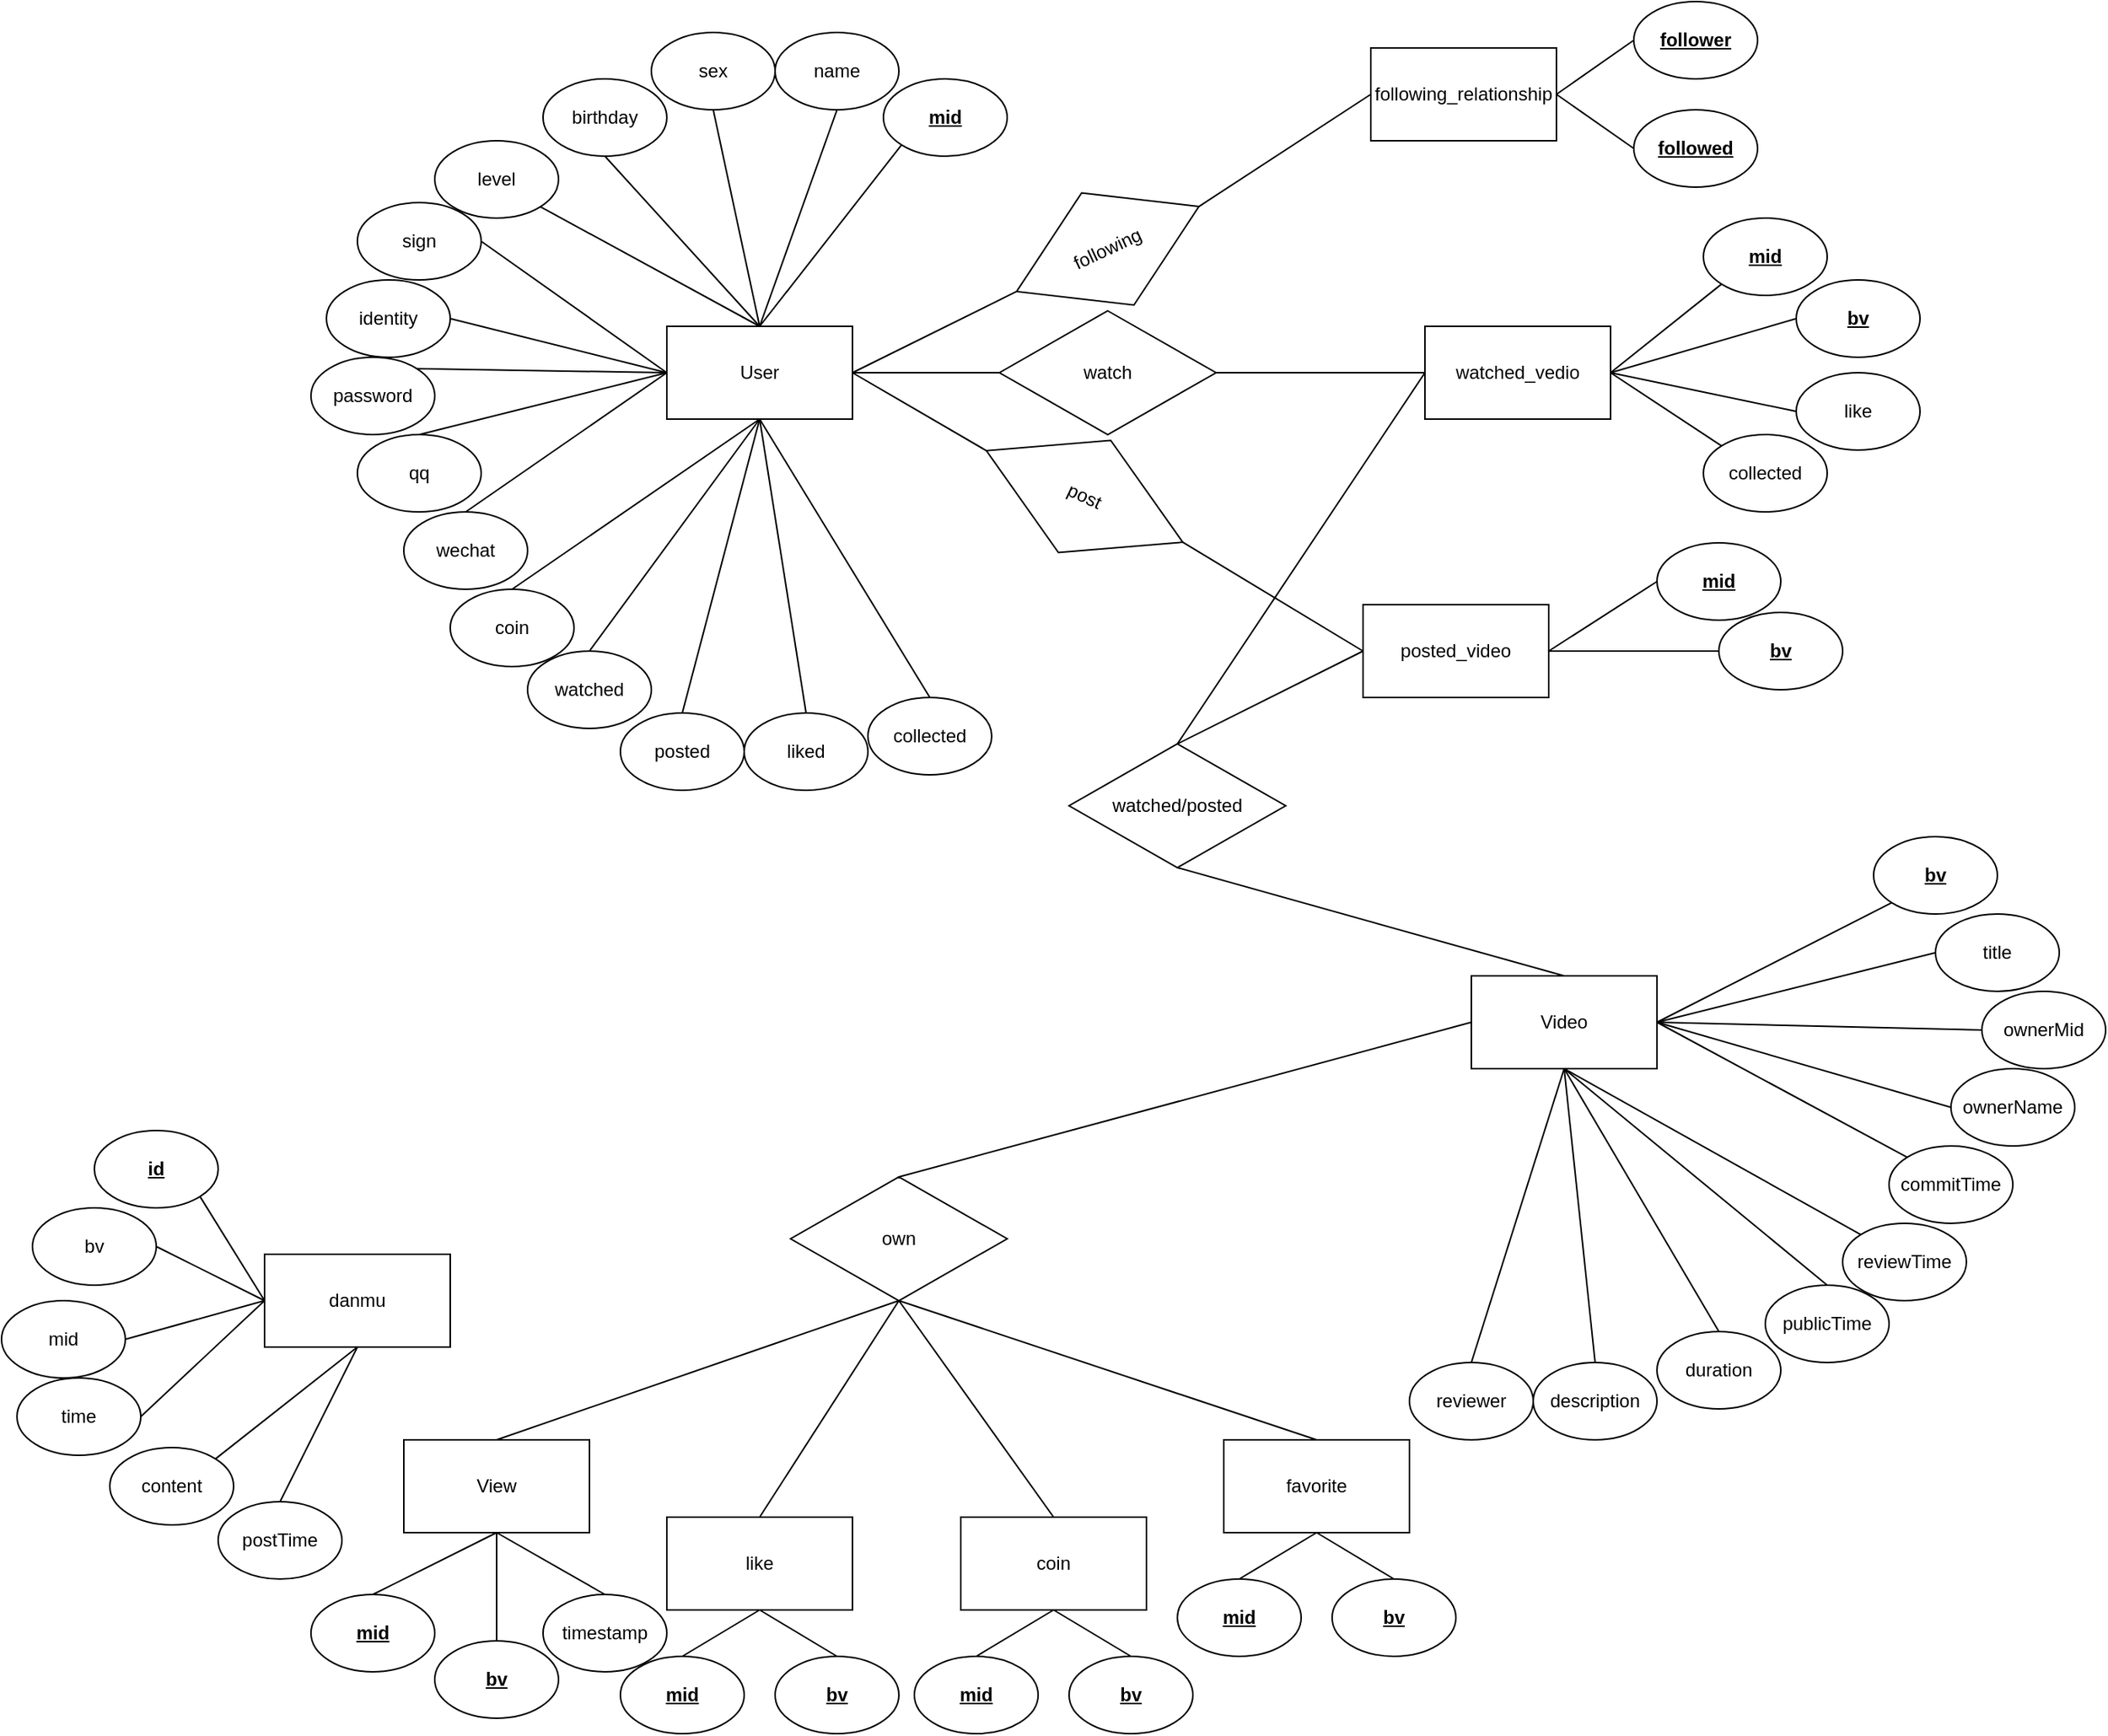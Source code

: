 <mxfile version="22.1.7" type="github">
  <diagram id="R2lEEEUBdFMjLlhIrx00" name="Page-1">
    <mxGraphModel dx="1781" dy="2054" grid="1" gridSize="10" guides="1" tooltips="1" connect="1" arrows="1" fold="1" page="1" pageScale="1" pageWidth="850" pageHeight="1100" math="0" shadow="0" extFonts="Permanent Marker^https://fonts.googleapis.com/css?family=Permanent+Marker">
      <root>
        <mxCell id="0" />
        <mxCell id="1" parent="0" />
        <mxCell id="bVzP4BpmjJLJU32e2Kec-34" value="User" style="rounded=0;whiteSpace=wrap;html=1;" vertex="1" parent="1">
          <mxGeometry x="130" y="160" width="120" height="60" as="geometry" />
        </mxCell>
        <mxCell id="bVzP4BpmjJLJU32e2Kec-35" value="&lt;b&gt;&lt;u&gt;mid&lt;/u&gt;&lt;/b&gt;" style="ellipse;whiteSpace=wrap;html=1;" vertex="1" parent="1">
          <mxGeometry x="270" width="80" height="50" as="geometry" />
        </mxCell>
        <mxCell id="bVzP4BpmjJLJU32e2Kec-36" value="sex" style="ellipse;whiteSpace=wrap;html=1;" vertex="1" parent="1">
          <mxGeometry x="120" y="-30" width="80" height="50" as="geometry" />
        </mxCell>
        <mxCell id="bVzP4BpmjJLJU32e2Kec-37" value="birthday" style="ellipse;whiteSpace=wrap;html=1;" vertex="1" parent="1">
          <mxGeometry x="50" width="80" height="50" as="geometry" />
        </mxCell>
        <mxCell id="bVzP4BpmjJLJU32e2Kec-39" value="level" style="ellipse;whiteSpace=wrap;html=1;" vertex="1" parent="1">
          <mxGeometry x="-20" y="40" width="80" height="50" as="geometry" />
        </mxCell>
        <mxCell id="bVzP4BpmjJLJU32e2Kec-40" value="sign" style="ellipse;whiteSpace=wrap;html=1;" vertex="1" parent="1">
          <mxGeometry x="-70" y="80" width="80" height="50" as="geometry" />
        </mxCell>
        <mxCell id="bVzP4BpmjJLJU32e2Kec-42" value="identity" style="ellipse;whiteSpace=wrap;html=1;" vertex="1" parent="1">
          <mxGeometry x="-90" y="130" width="80" height="50" as="geometry" />
        </mxCell>
        <mxCell id="bVzP4BpmjJLJU32e2Kec-43" value="password" style="ellipse;whiteSpace=wrap;html=1;" vertex="1" parent="1">
          <mxGeometry x="-100" y="180" width="80" height="50" as="geometry" />
        </mxCell>
        <mxCell id="bVzP4BpmjJLJU32e2Kec-44" value="name" style="ellipse;whiteSpace=wrap;html=1;" vertex="1" parent="1">
          <mxGeometry x="200" y="-30" width="80" height="50" as="geometry" />
        </mxCell>
        <mxCell id="bVzP4BpmjJLJU32e2Kec-45" value="qq" style="ellipse;whiteSpace=wrap;html=1;" vertex="1" parent="1">
          <mxGeometry x="-70" y="230" width="80" height="50" as="geometry" />
        </mxCell>
        <mxCell id="bVzP4BpmjJLJU32e2Kec-46" value="" style="endArrow=none;html=1;rounded=0;exitX=0.5;exitY=0;exitDx=0;exitDy=0;entryX=0;entryY=1;entryDx=0;entryDy=0;" edge="1" parent="1" source="bVzP4BpmjJLJU32e2Kec-34" target="bVzP4BpmjJLJU32e2Kec-35">
          <mxGeometry width="50" height="50" relative="1" as="geometry">
            <mxPoint x="210" y="120" as="sourcePoint" />
            <mxPoint x="260" y="70" as="targetPoint" />
          </mxGeometry>
        </mxCell>
        <mxCell id="bVzP4BpmjJLJU32e2Kec-47" value="" style="endArrow=none;html=1;rounded=0;entryX=0.5;entryY=1;entryDx=0;entryDy=0;exitX=0.5;exitY=0;exitDx=0;exitDy=0;" edge="1" parent="1" source="bVzP4BpmjJLJU32e2Kec-34" target="bVzP4BpmjJLJU32e2Kec-36">
          <mxGeometry width="50" height="50" relative="1" as="geometry">
            <mxPoint x="180" y="150" as="sourcePoint" />
            <mxPoint x="270" y="80" as="targetPoint" />
          </mxGeometry>
        </mxCell>
        <mxCell id="bVzP4BpmjJLJU32e2Kec-48" value="" style="endArrow=none;html=1;rounded=0;exitX=0.5;exitY=0;exitDx=0;exitDy=0;entryX=0.5;entryY=1;entryDx=0;entryDy=0;" edge="1" parent="1" source="bVzP4BpmjJLJU32e2Kec-34" target="bVzP4BpmjJLJU32e2Kec-37">
          <mxGeometry width="50" height="50" relative="1" as="geometry">
            <mxPoint x="200" y="170" as="sourcePoint" />
            <mxPoint x="280" y="90" as="targetPoint" />
          </mxGeometry>
        </mxCell>
        <mxCell id="bVzP4BpmjJLJU32e2Kec-49" value="" style="endArrow=none;html=1;rounded=0;entryX=1;entryY=1;entryDx=0;entryDy=0;exitX=0.5;exitY=0;exitDx=0;exitDy=0;" edge="1" parent="1" source="bVzP4BpmjJLJU32e2Kec-34" target="bVzP4BpmjJLJU32e2Kec-39">
          <mxGeometry width="50" height="50" relative="1" as="geometry">
            <mxPoint x="180" y="150" as="sourcePoint" />
            <mxPoint x="290" y="100" as="targetPoint" />
          </mxGeometry>
        </mxCell>
        <mxCell id="bVzP4BpmjJLJU32e2Kec-50" value="" style="endArrow=none;html=1;rounded=0;exitX=0;exitY=0.5;exitDx=0;exitDy=0;entryX=1;entryY=0.5;entryDx=0;entryDy=0;" edge="1" parent="1" source="bVzP4BpmjJLJU32e2Kec-34" target="bVzP4BpmjJLJU32e2Kec-40">
          <mxGeometry width="50" height="50" relative="1" as="geometry">
            <mxPoint x="220" y="190" as="sourcePoint" />
            <mxPoint x="300" y="110" as="targetPoint" />
          </mxGeometry>
        </mxCell>
        <mxCell id="bVzP4BpmjJLJU32e2Kec-52" value="" style="endArrow=none;html=1;rounded=0;exitX=1;exitY=0.5;exitDx=0;exitDy=0;entryX=0;entryY=0.5;entryDx=0;entryDy=0;" edge="1" parent="1" source="bVzP4BpmjJLJU32e2Kec-42" target="bVzP4BpmjJLJU32e2Kec-34">
          <mxGeometry width="50" height="50" relative="1" as="geometry">
            <mxPoint x="240" y="210" as="sourcePoint" />
            <mxPoint x="320" y="130" as="targetPoint" />
          </mxGeometry>
        </mxCell>
        <mxCell id="bVzP4BpmjJLJU32e2Kec-53" value="" style="endArrow=none;html=1;rounded=0;exitX=1;exitY=0;exitDx=0;exitDy=0;entryX=0;entryY=0.5;entryDx=0;entryDy=0;" edge="1" parent="1" source="bVzP4BpmjJLJU32e2Kec-43" target="bVzP4BpmjJLJU32e2Kec-34">
          <mxGeometry width="50" height="50" relative="1" as="geometry">
            <mxPoint x="250" y="220" as="sourcePoint" />
            <mxPoint x="330" y="140" as="targetPoint" />
          </mxGeometry>
        </mxCell>
        <mxCell id="bVzP4BpmjJLJU32e2Kec-54" value="" style="endArrow=none;html=1;rounded=0;exitX=0.5;exitY=1;exitDx=0;exitDy=0;entryX=0.5;entryY=0;entryDx=0;entryDy=0;" edge="1" parent="1" source="bVzP4BpmjJLJU32e2Kec-44" target="bVzP4BpmjJLJU32e2Kec-34">
          <mxGeometry width="50" height="50" relative="1" as="geometry">
            <mxPoint x="260" y="230" as="sourcePoint" />
            <mxPoint x="180" y="150" as="targetPoint" />
          </mxGeometry>
        </mxCell>
        <mxCell id="bVzP4BpmjJLJU32e2Kec-55" value="" style="endArrow=none;html=1;rounded=0;exitX=0.5;exitY=0;exitDx=0;exitDy=0;entryX=0;entryY=0.5;entryDx=0;entryDy=0;" edge="1" parent="1" source="bVzP4BpmjJLJU32e2Kec-45" target="bVzP4BpmjJLJU32e2Kec-34">
          <mxGeometry width="50" height="50" relative="1" as="geometry">
            <mxPoint x="270" y="240" as="sourcePoint" />
            <mxPoint x="350" y="160" as="targetPoint" />
          </mxGeometry>
        </mxCell>
        <mxCell id="bVzP4BpmjJLJU32e2Kec-56" value="wechat" style="ellipse;whiteSpace=wrap;html=1;" vertex="1" parent="1">
          <mxGeometry x="-40" y="280" width="80" height="50" as="geometry" />
        </mxCell>
        <mxCell id="bVzP4BpmjJLJU32e2Kec-58" value="" style="endArrow=none;html=1;rounded=0;exitX=0.5;exitY=0;exitDx=0;exitDy=0;entryX=0;entryY=0.5;entryDx=0;entryDy=0;" edge="1" parent="1" source="bVzP4BpmjJLJU32e2Kec-56" target="bVzP4BpmjJLJU32e2Kec-34">
          <mxGeometry width="50" height="50" relative="1" as="geometry">
            <mxPoint y="290" as="sourcePoint" />
            <mxPoint x="130" y="190" as="targetPoint" />
          </mxGeometry>
        </mxCell>
        <mxCell id="bVzP4BpmjJLJU32e2Kec-73" value="coin" style="ellipse;whiteSpace=wrap;html=1;" vertex="1" parent="1">
          <mxGeometry x="-10" y="330" width="80" height="50" as="geometry" />
        </mxCell>
        <mxCell id="bVzP4BpmjJLJU32e2Kec-75" value="collected" style="ellipse;whiteSpace=wrap;html=1;" vertex="1" parent="1">
          <mxGeometry x="260" y="400" width="80" height="50" as="geometry" />
        </mxCell>
        <mxCell id="bVzP4BpmjJLJU32e2Kec-76" value="liked" style="ellipse;whiteSpace=wrap;html=1;" vertex="1" parent="1">
          <mxGeometry x="180" y="410" width="80" height="50" as="geometry" />
        </mxCell>
        <mxCell id="bVzP4BpmjJLJU32e2Kec-78" value="watched" style="ellipse;whiteSpace=wrap;html=1;" vertex="1" parent="1">
          <mxGeometry x="40" y="370" width="80" height="50" as="geometry" />
        </mxCell>
        <mxCell id="bVzP4BpmjJLJU32e2Kec-80" value="posted" style="ellipse;whiteSpace=wrap;html=1;" vertex="1" parent="1">
          <mxGeometry x="100" y="410" width="80" height="50" as="geometry" />
        </mxCell>
        <mxCell id="bVzP4BpmjJLJU32e2Kec-85" value="" style="endArrow=none;html=1;rounded=0;entryX=0.5;entryY=0;entryDx=0;entryDy=0;exitX=0.5;exitY=1;exitDx=0;exitDy=0;" edge="1" parent="1" source="bVzP4BpmjJLJU32e2Kec-34" target="bVzP4BpmjJLJU32e2Kec-78">
          <mxGeometry width="50" height="50" relative="1" as="geometry">
            <mxPoint x="630" y="450" as="sourcePoint" />
            <mxPoint x="560" y="380" as="targetPoint" />
          </mxGeometry>
        </mxCell>
        <mxCell id="bVzP4BpmjJLJU32e2Kec-86" value="" style="endArrow=none;html=1;rounded=0;entryX=0.5;entryY=0;entryDx=0;entryDy=0;exitX=0.5;exitY=1;exitDx=0;exitDy=0;" edge="1" parent="1" source="bVzP4BpmjJLJU32e2Kec-34" target="bVzP4BpmjJLJU32e2Kec-76">
          <mxGeometry width="50" height="50" relative="1" as="geometry">
            <mxPoint x="630" y="450" as="sourcePoint" />
            <mxPoint x="570" y="390" as="targetPoint" />
          </mxGeometry>
        </mxCell>
        <mxCell id="bVzP4BpmjJLJU32e2Kec-87" value="" style="endArrow=none;html=1;rounded=0;entryX=0.5;entryY=0;entryDx=0;entryDy=0;exitX=0.5;exitY=1;exitDx=0;exitDy=0;" edge="1" parent="1" source="bVzP4BpmjJLJU32e2Kec-34" target="bVzP4BpmjJLJU32e2Kec-75">
          <mxGeometry width="50" height="50" relative="1" as="geometry">
            <mxPoint x="350" y="240" as="sourcePoint" />
            <mxPoint x="580" y="400" as="targetPoint" />
          </mxGeometry>
        </mxCell>
        <mxCell id="bVzP4BpmjJLJU32e2Kec-92" value="" style="endArrow=none;html=1;rounded=0;entryX=0.5;entryY=0;entryDx=0;entryDy=0;exitX=0.5;exitY=1;exitDx=0;exitDy=0;" edge="1" parent="1" source="bVzP4BpmjJLJU32e2Kec-34" target="bVzP4BpmjJLJU32e2Kec-73">
          <mxGeometry width="50" height="50" relative="1" as="geometry">
            <mxPoint x="150" y="240" as="sourcePoint" />
            <mxPoint x="300" y="360" as="targetPoint" />
          </mxGeometry>
        </mxCell>
        <mxCell id="bVzP4BpmjJLJU32e2Kec-99" value="" style="endArrow=none;html=1;rounded=0;entryX=0.5;entryY=0;entryDx=0;entryDy=0;exitX=0.5;exitY=1;exitDx=0;exitDy=0;" edge="1" parent="1" source="bVzP4BpmjJLJU32e2Kec-34" target="bVzP4BpmjJLJU32e2Kec-80">
          <mxGeometry width="50" height="50" relative="1" as="geometry">
            <mxPoint x="240" y="195" as="sourcePoint" />
            <mxPoint x="380" y="350" as="targetPoint" />
          </mxGeometry>
        </mxCell>
        <mxCell id="bVzP4BpmjJLJU32e2Kec-101" value="following" style="rhombus;whiteSpace=wrap;html=1;rotation=-25;" vertex="1" parent="1">
          <mxGeometry x="350" y="70" width="130" height="80" as="geometry" />
        </mxCell>
        <mxCell id="bVzP4BpmjJLJU32e2Kec-102" value="" style="endArrow=none;html=1;rounded=0;entryX=0;entryY=0.5;entryDx=0;entryDy=0;exitX=1;exitY=0.5;exitDx=0;exitDy=0;" edge="1" parent="1" source="bVzP4BpmjJLJU32e2Kec-34" target="bVzP4BpmjJLJU32e2Kec-101">
          <mxGeometry width="50" height="50" relative="1" as="geometry">
            <mxPoint x="340" y="340" as="sourcePoint" />
            <mxPoint x="390" y="290" as="targetPoint" />
          </mxGeometry>
        </mxCell>
        <mxCell id="bVzP4BpmjJLJU32e2Kec-120" value="Video" style="rounded=0;whiteSpace=wrap;html=1;" vertex="1" parent="1">
          <mxGeometry x="650" y="580" width="120" height="60" as="geometry" />
        </mxCell>
        <mxCell id="bVzP4BpmjJLJU32e2Kec-121" value="&lt;b&gt;&lt;u&gt;bv&lt;/u&gt;&lt;/b&gt;" style="ellipse;whiteSpace=wrap;html=1;" vertex="1" parent="1">
          <mxGeometry x="910" y="490" width="80" height="50" as="geometry" />
        </mxCell>
        <mxCell id="bVzP4BpmjJLJU32e2Kec-122" value="ownerMid" style="ellipse;whiteSpace=wrap;html=1;" vertex="1" parent="1">
          <mxGeometry x="980" y="590" width="80" height="50" as="geometry" />
        </mxCell>
        <mxCell id="bVzP4BpmjJLJU32e2Kec-123" value="ownerName" style="ellipse;whiteSpace=wrap;html=1;" vertex="1" parent="1">
          <mxGeometry x="960" y="640" width="80" height="50" as="geometry" />
        </mxCell>
        <mxCell id="bVzP4BpmjJLJU32e2Kec-124" value="commitTime" style="ellipse;whiteSpace=wrap;html=1;" vertex="1" parent="1">
          <mxGeometry x="920" y="690" width="80" height="50" as="geometry" />
        </mxCell>
        <mxCell id="bVzP4BpmjJLJU32e2Kec-125" value="reviewTime" style="ellipse;whiteSpace=wrap;html=1;" vertex="1" parent="1">
          <mxGeometry x="890" y="740" width="80" height="50" as="geometry" />
        </mxCell>
        <mxCell id="bVzP4BpmjJLJU32e2Kec-126" value="publicTime" style="ellipse;whiteSpace=wrap;html=1;" vertex="1" parent="1">
          <mxGeometry x="840" y="780" width="80" height="50" as="geometry" />
        </mxCell>
        <mxCell id="bVzP4BpmjJLJU32e2Kec-128" value="title" style="ellipse;whiteSpace=wrap;html=1;" vertex="1" parent="1">
          <mxGeometry x="950" y="540" width="80" height="50" as="geometry" />
        </mxCell>
        <mxCell id="bVzP4BpmjJLJU32e2Kec-130" value="" style="endArrow=none;html=1;rounded=0;exitX=1;exitY=0.5;exitDx=0;exitDy=0;entryX=0;entryY=1;entryDx=0;entryDy=0;" edge="1" parent="1" source="bVzP4BpmjJLJU32e2Kec-120" target="bVzP4BpmjJLJU32e2Kec-121">
          <mxGeometry width="50" height="50" relative="1" as="geometry">
            <mxPoint x="730" y="540" as="sourcePoint" />
            <mxPoint x="780" y="490" as="targetPoint" />
          </mxGeometry>
        </mxCell>
        <mxCell id="bVzP4BpmjJLJU32e2Kec-131" value="" style="endArrow=none;html=1;rounded=0;entryX=0;entryY=0.5;entryDx=0;entryDy=0;exitX=1;exitY=0.5;exitDx=0;exitDy=0;" edge="1" parent="1" source="bVzP4BpmjJLJU32e2Kec-120" target="bVzP4BpmjJLJU32e2Kec-122">
          <mxGeometry width="50" height="50" relative="1" as="geometry">
            <mxPoint x="700" y="570" as="sourcePoint" />
            <mxPoint x="790" y="500" as="targetPoint" />
          </mxGeometry>
        </mxCell>
        <mxCell id="bVzP4BpmjJLJU32e2Kec-132" value="" style="endArrow=none;html=1;rounded=0;exitX=1;exitY=0.5;exitDx=0;exitDy=0;entryX=0;entryY=0.5;entryDx=0;entryDy=0;" edge="1" parent="1" source="bVzP4BpmjJLJU32e2Kec-120" target="bVzP4BpmjJLJU32e2Kec-123">
          <mxGeometry width="50" height="50" relative="1" as="geometry">
            <mxPoint x="720" y="590" as="sourcePoint" />
            <mxPoint x="800" y="510" as="targetPoint" />
          </mxGeometry>
        </mxCell>
        <mxCell id="bVzP4BpmjJLJU32e2Kec-133" value="" style="endArrow=none;html=1;rounded=0;entryX=0;entryY=0;entryDx=0;entryDy=0;exitX=1;exitY=0.5;exitDx=0;exitDy=0;" edge="1" parent="1" source="bVzP4BpmjJLJU32e2Kec-120" target="bVzP4BpmjJLJU32e2Kec-124">
          <mxGeometry width="50" height="50" relative="1" as="geometry">
            <mxPoint x="700" y="570" as="sourcePoint" />
            <mxPoint x="810" y="520" as="targetPoint" />
          </mxGeometry>
        </mxCell>
        <mxCell id="bVzP4BpmjJLJU32e2Kec-134" value="" style="endArrow=none;html=1;rounded=0;exitX=0.5;exitY=1;exitDx=0;exitDy=0;entryX=0;entryY=0;entryDx=0;entryDy=0;" edge="1" parent="1" source="bVzP4BpmjJLJU32e2Kec-120" target="bVzP4BpmjJLJU32e2Kec-125">
          <mxGeometry width="50" height="50" relative="1" as="geometry">
            <mxPoint x="740" y="610" as="sourcePoint" />
            <mxPoint x="820" y="530" as="targetPoint" />
          </mxGeometry>
        </mxCell>
        <mxCell id="bVzP4BpmjJLJU32e2Kec-135" value="" style="endArrow=none;html=1;rounded=0;exitX=0.5;exitY=0;exitDx=0;exitDy=0;entryX=0.5;entryY=1;entryDx=0;entryDy=0;" edge="1" parent="1" source="bVzP4BpmjJLJU32e2Kec-126" target="bVzP4BpmjJLJU32e2Kec-120">
          <mxGeometry width="50" height="50" relative="1" as="geometry">
            <mxPoint x="760" y="630" as="sourcePoint" />
            <mxPoint x="840" y="550" as="targetPoint" />
          </mxGeometry>
        </mxCell>
        <mxCell id="bVzP4BpmjJLJU32e2Kec-137" value="" style="endArrow=none;html=1;rounded=0;exitX=0;exitY=0.5;exitDx=0;exitDy=0;entryX=1;entryY=0.5;entryDx=0;entryDy=0;" edge="1" parent="1" source="bVzP4BpmjJLJU32e2Kec-128" target="bVzP4BpmjJLJU32e2Kec-120">
          <mxGeometry width="50" height="50" relative="1" as="geometry">
            <mxPoint x="780" y="650" as="sourcePoint" />
            <mxPoint x="700" y="570" as="targetPoint" />
          </mxGeometry>
        </mxCell>
        <mxCell id="bVzP4BpmjJLJU32e2Kec-141" value="reviewer" style="ellipse;whiteSpace=wrap;html=1;" vertex="1" parent="1">
          <mxGeometry x="610" y="830" width="80" height="50" as="geometry" />
        </mxCell>
        <mxCell id="bVzP4BpmjJLJU32e2Kec-144" value="description" style="ellipse;whiteSpace=wrap;html=1;" vertex="1" parent="1">
          <mxGeometry x="690" y="830" width="80" height="50" as="geometry" />
        </mxCell>
        <mxCell id="bVzP4BpmjJLJU32e2Kec-145" value="duration" style="ellipse;whiteSpace=wrap;html=1;" vertex="1" parent="1">
          <mxGeometry x="770" y="810" width="80" height="50" as="geometry" />
        </mxCell>
        <mxCell id="bVzP4BpmjJLJU32e2Kec-146" value="" style="endArrow=none;html=1;rounded=0;entryX=0.5;entryY=0;entryDx=0;entryDy=0;exitX=0.5;exitY=1;exitDx=0;exitDy=0;" edge="1" parent="1" source="bVzP4BpmjJLJU32e2Kec-120" target="bVzP4BpmjJLJU32e2Kec-144">
          <mxGeometry width="50" height="50" relative="1" as="geometry">
            <mxPoint x="1150" y="870" as="sourcePoint" />
            <mxPoint x="1080" y="800" as="targetPoint" />
          </mxGeometry>
        </mxCell>
        <mxCell id="bVzP4BpmjJLJU32e2Kec-149" value="" style="endArrow=none;html=1;rounded=0;entryX=0.5;entryY=0;entryDx=0;entryDy=0;exitX=0.5;exitY=1;exitDx=0;exitDy=0;" edge="1" parent="1" source="bVzP4BpmjJLJU32e2Kec-120" target="bVzP4BpmjJLJU32e2Kec-141">
          <mxGeometry width="50" height="50" relative="1" as="geometry">
            <mxPoint x="670" y="660" as="sourcePoint" />
            <mxPoint x="820" y="780" as="targetPoint" />
          </mxGeometry>
        </mxCell>
        <mxCell id="bVzP4BpmjJLJU32e2Kec-150" value="" style="endArrow=none;html=1;rounded=0;entryX=0.5;entryY=0;entryDx=0;entryDy=0;exitX=0.5;exitY=1;exitDx=0;exitDy=0;" edge="1" parent="1" source="bVzP4BpmjJLJU32e2Kec-120" target="bVzP4BpmjJLJU32e2Kec-145">
          <mxGeometry width="50" height="50" relative="1" as="geometry">
            <mxPoint x="760" y="615" as="sourcePoint" />
            <mxPoint x="900" y="770" as="targetPoint" />
          </mxGeometry>
        </mxCell>
        <mxCell id="bVzP4BpmjJLJU32e2Kec-153" value="coin" style="rounded=0;whiteSpace=wrap;html=1;" vertex="1" parent="1">
          <mxGeometry x="320" y="930" width="120" height="60" as="geometry" />
        </mxCell>
        <mxCell id="bVzP4BpmjJLJU32e2Kec-156" value="&lt;b&gt;&lt;u&gt;bv&lt;/u&gt;&lt;/b&gt;" style="ellipse;whiteSpace=wrap;html=1;" vertex="1" parent="1">
          <mxGeometry x="390" y="1020" width="80" height="50" as="geometry" />
        </mxCell>
        <mxCell id="bVzP4BpmjJLJU32e2Kec-157" value="&lt;b&gt;&lt;u&gt;mid&lt;/u&gt;&lt;/b&gt;" style="ellipse;whiteSpace=wrap;html=1;" vertex="1" parent="1">
          <mxGeometry x="290" y="1020" width="80" height="50" as="geometry" />
        </mxCell>
        <mxCell id="bVzP4BpmjJLJU32e2Kec-158" value="" style="endArrow=none;html=1;rounded=0;entryX=0.5;entryY=1;entryDx=0;entryDy=0;exitX=0.5;exitY=0;exitDx=0;exitDy=0;" edge="1" parent="1" source="bVzP4BpmjJLJU32e2Kec-157" target="bVzP4BpmjJLJU32e2Kec-153">
          <mxGeometry width="50" height="50" relative="1" as="geometry">
            <mxPoint x="420" y="870" as="sourcePoint" />
            <mxPoint x="470" y="820" as="targetPoint" />
          </mxGeometry>
        </mxCell>
        <mxCell id="bVzP4BpmjJLJU32e2Kec-159" value="" style="endArrow=none;html=1;rounded=0;entryX=0.5;entryY=0;entryDx=0;entryDy=0;exitX=0.5;exitY=1;exitDx=0;exitDy=0;" edge="1" parent="1" source="bVzP4BpmjJLJU32e2Kec-153" target="bVzP4BpmjJLJU32e2Kec-156">
          <mxGeometry width="50" height="50" relative="1" as="geometry">
            <mxPoint x="420" y="870" as="sourcePoint" />
            <mxPoint x="470" y="820" as="targetPoint" />
          </mxGeometry>
        </mxCell>
        <mxCell id="bVzP4BpmjJLJU32e2Kec-160" value="like" style="rounded=0;whiteSpace=wrap;html=1;" vertex="1" parent="1">
          <mxGeometry x="130" y="930" width="120" height="60" as="geometry" />
        </mxCell>
        <mxCell id="bVzP4BpmjJLJU32e2Kec-161" value="&lt;b&gt;&lt;u&gt;bv&lt;/u&gt;&lt;/b&gt;" style="ellipse;whiteSpace=wrap;html=1;" vertex="1" parent="1">
          <mxGeometry x="200" y="1020" width="80" height="50" as="geometry" />
        </mxCell>
        <mxCell id="bVzP4BpmjJLJU32e2Kec-162" value="&lt;b&gt;&lt;u&gt;mid&lt;/u&gt;&lt;/b&gt;" style="ellipse;whiteSpace=wrap;html=1;" vertex="1" parent="1">
          <mxGeometry x="100" y="1020" width="80" height="50" as="geometry" />
        </mxCell>
        <mxCell id="bVzP4BpmjJLJU32e2Kec-163" value="" style="endArrow=none;html=1;rounded=0;entryX=0.5;entryY=1;entryDx=0;entryDy=0;exitX=0.5;exitY=0;exitDx=0;exitDy=0;" edge="1" parent="1" source="bVzP4BpmjJLJU32e2Kec-162" target="bVzP4BpmjJLJU32e2Kec-160">
          <mxGeometry width="50" height="50" relative="1" as="geometry">
            <mxPoint x="230" y="870" as="sourcePoint" />
            <mxPoint x="280" y="820" as="targetPoint" />
          </mxGeometry>
        </mxCell>
        <mxCell id="bVzP4BpmjJLJU32e2Kec-164" value="" style="endArrow=none;html=1;rounded=0;entryX=0.5;entryY=0;entryDx=0;entryDy=0;exitX=0.5;exitY=1;exitDx=0;exitDy=0;" edge="1" parent="1" source="bVzP4BpmjJLJU32e2Kec-160" target="bVzP4BpmjJLJU32e2Kec-161">
          <mxGeometry width="50" height="50" relative="1" as="geometry">
            <mxPoint x="230" y="870" as="sourcePoint" />
            <mxPoint x="280" y="820" as="targetPoint" />
          </mxGeometry>
        </mxCell>
        <mxCell id="bVzP4BpmjJLJU32e2Kec-165" value="favorite" style="rounded=0;whiteSpace=wrap;html=1;" vertex="1" parent="1">
          <mxGeometry x="490" y="880" width="120" height="60" as="geometry" />
        </mxCell>
        <mxCell id="bVzP4BpmjJLJU32e2Kec-166" value="&lt;b&gt;&lt;u&gt;bv&lt;/u&gt;&lt;/b&gt;" style="ellipse;whiteSpace=wrap;html=1;" vertex="1" parent="1">
          <mxGeometry x="560" y="970" width="80" height="50" as="geometry" />
        </mxCell>
        <mxCell id="bVzP4BpmjJLJU32e2Kec-167" value="&lt;b&gt;&lt;u&gt;mid&lt;/u&gt;&lt;/b&gt;" style="ellipse;whiteSpace=wrap;html=1;" vertex="1" parent="1">
          <mxGeometry x="460" y="970" width="80" height="50" as="geometry" />
        </mxCell>
        <mxCell id="bVzP4BpmjJLJU32e2Kec-168" value="" style="endArrow=none;html=1;rounded=0;entryX=0.5;entryY=1;entryDx=0;entryDy=0;exitX=0.5;exitY=0;exitDx=0;exitDy=0;" edge="1" parent="1" source="bVzP4BpmjJLJU32e2Kec-167" target="bVzP4BpmjJLJU32e2Kec-165">
          <mxGeometry width="50" height="50" relative="1" as="geometry">
            <mxPoint x="590" y="820" as="sourcePoint" />
            <mxPoint x="640" y="770" as="targetPoint" />
          </mxGeometry>
        </mxCell>
        <mxCell id="bVzP4BpmjJLJU32e2Kec-169" value="" style="endArrow=none;html=1;rounded=0;entryX=0.5;entryY=0;entryDx=0;entryDy=0;exitX=0.5;exitY=1;exitDx=0;exitDy=0;" edge="1" parent="1" source="bVzP4BpmjJLJU32e2Kec-165" target="bVzP4BpmjJLJU32e2Kec-166">
          <mxGeometry width="50" height="50" relative="1" as="geometry">
            <mxPoint x="590" y="820" as="sourcePoint" />
            <mxPoint x="640" y="770" as="targetPoint" />
          </mxGeometry>
        </mxCell>
        <mxCell id="bVzP4BpmjJLJU32e2Kec-170" value="own" style="rhombus;whiteSpace=wrap;html=1;" vertex="1" parent="1">
          <mxGeometry x="210" y="710" width="140" height="80" as="geometry" />
        </mxCell>
        <mxCell id="bVzP4BpmjJLJU32e2Kec-171" value="" style="endArrow=none;html=1;rounded=0;exitX=0.5;exitY=0;exitDx=0;exitDy=0;entryX=0.5;entryY=1;entryDx=0;entryDy=0;" edge="1" parent="1" source="bVzP4BpmjJLJU32e2Kec-160" target="bVzP4BpmjJLJU32e2Kec-170">
          <mxGeometry width="50" height="50" relative="1" as="geometry">
            <mxPoint x="310" y="650" as="sourcePoint" />
            <mxPoint x="360" y="600" as="targetPoint" />
          </mxGeometry>
        </mxCell>
        <mxCell id="bVzP4BpmjJLJU32e2Kec-172" value="" style="endArrow=none;html=1;rounded=0;exitX=0.5;exitY=0;exitDx=0;exitDy=0;entryX=0.5;entryY=1;entryDx=0;entryDy=0;" edge="1" parent="1" source="bVzP4BpmjJLJU32e2Kec-153" target="bVzP4BpmjJLJU32e2Kec-170">
          <mxGeometry width="50" height="50" relative="1" as="geometry">
            <mxPoint x="90" y="870" as="sourcePoint" />
            <mxPoint x="290" y="800" as="targetPoint" />
          </mxGeometry>
        </mxCell>
        <mxCell id="bVzP4BpmjJLJU32e2Kec-173" value="" style="endArrow=none;html=1;rounded=0;exitX=0.5;exitY=0;exitDx=0;exitDy=0;entryX=0.5;entryY=1;entryDx=0;entryDy=0;" edge="1" parent="1" source="bVzP4BpmjJLJU32e2Kec-165" target="bVzP4BpmjJLJU32e2Kec-170">
          <mxGeometry width="50" height="50" relative="1" as="geometry">
            <mxPoint x="100" y="880" as="sourcePoint" />
            <mxPoint x="300" y="810" as="targetPoint" />
          </mxGeometry>
        </mxCell>
        <mxCell id="bVzP4BpmjJLJU32e2Kec-174" value="" style="endArrow=none;html=1;rounded=0;exitX=0.5;exitY=0;exitDx=0;exitDy=0;entryX=0;entryY=0.5;entryDx=0;entryDy=0;" edge="1" parent="1" source="bVzP4BpmjJLJU32e2Kec-170" target="bVzP4BpmjJLJU32e2Kec-120">
          <mxGeometry width="50" height="50" relative="1" as="geometry">
            <mxPoint x="510" y="870" as="sourcePoint" />
            <mxPoint x="290" y="800" as="targetPoint" />
          </mxGeometry>
        </mxCell>
        <mxCell id="bVzP4BpmjJLJU32e2Kec-187" value="View" style="rounded=0;whiteSpace=wrap;html=1;" vertex="1" parent="1">
          <mxGeometry x="-40" y="880" width="120" height="60" as="geometry" />
        </mxCell>
        <mxCell id="bVzP4BpmjJLJU32e2Kec-188" value="&lt;u&gt;&lt;b&gt;bv&lt;/b&gt;&lt;/u&gt;" style="ellipse;whiteSpace=wrap;html=1;" vertex="1" parent="1">
          <mxGeometry x="-20" y="1010" width="80" height="50" as="geometry" />
        </mxCell>
        <mxCell id="bVzP4BpmjJLJU32e2Kec-189" value="&lt;u&gt;&lt;b&gt;mid&lt;/b&gt;&lt;/u&gt;" style="ellipse;whiteSpace=wrap;html=1;" vertex="1" parent="1">
          <mxGeometry x="-100" y="980" width="80" height="50" as="geometry" />
        </mxCell>
        <mxCell id="bVzP4BpmjJLJU32e2Kec-190" value="" style="endArrow=none;html=1;rounded=0;entryX=0.5;entryY=1;entryDx=0;entryDy=0;exitX=0.5;exitY=0;exitDx=0;exitDy=0;" edge="1" parent="1" source="bVzP4BpmjJLJU32e2Kec-189" target="bVzP4BpmjJLJU32e2Kec-187">
          <mxGeometry width="50" height="50" relative="1" as="geometry">
            <mxPoint x="60" y="820" as="sourcePoint" />
            <mxPoint x="110" y="770" as="targetPoint" />
          </mxGeometry>
        </mxCell>
        <mxCell id="bVzP4BpmjJLJU32e2Kec-191" value="" style="endArrow=none;html=1;rounded=0;entryX=0.5;entryY=0;entryDx=0;entryDy=0;exitX=0.5;exitY=1;exitDx=0;exitDy=0;" edge="1" parent="1" source="bVzP4BpmjJLJU32e2Kec-187" target="bVzP4BpmjJLJU32e2Kec-188">
          <mxGeometry width="50" height="50" relative="1" as="geometry">
            <mxPoint x="60" y="820" as="sourcePoint" />
            <mxPoint x="110" y="770" as="targetPoint" />
          </mxGeometry>
        </mxCell>
        <mxCell id="bVzP4BpmjJLJU32e2Kec-192" value="" style="endArrow=none;html=1;rounded=0;exitX=0.5;exitY=0;exitDx=0;exitDy=0;entryX=0.5;entryY=1;entryDx=0;entryDy=0;" edge="1" parent="1" source="bVzP4BpmjJLJU32e2Kec-187" target="bVzP4BpmjJLJU32e2Kec-170">
          <mxGeometry width="50" height="50" relative="1" as="geometry">
            <mxPoint x="560" y="890" as="sourcePoint" />
            <mxPoint x="290" y="800" as="targetPoint" />
          </mxGeometry>
        </mxCell>
        <mxCell id="bVzP4BpmjJLJU32e2Kec-193" value="timestamp" style="ellipse;whiteSpace=wrap;html=1;" vertex="1" parent="1">
          <mxGeometry x="50" y="980" width="80" height="50" as="geometry" />
        </mxCell>
        <mxCell id="bVzP4BpmjJLJU32e2Kec-194" value="" style="endArrow=none;html=1;rounded=0;entryX=0.5;entryY=0;entryDx=0;entryDy=0;exitX=0.5;exitY=1;exitDx=0;exitDy=0;" edge="1" parent="1" source="bVzP4BpmjJLJU32e2Kec-187" target="bVzP4BpmjJLJU32e2Kec-193">
          <mxGeometry width="50" height="50" relative="1" as="geometry">
            <mxPoint x="30" y="950" as="sourcePoint" />
            <mxPoint x="30" y="1020" as="targetPoint" />
          </mxGeometry>
        </mxCell>
        <mxCell id="bVzP4BpmjJLJU32e2Kec-195" value="watched_vedio" style="rounded=0;whiteSpace=wrap;html=1;" vertex="1" parent="1">
          <mxGeometry x="620" y="160" width="120" height="60" as="geometry" />
        </mxCell>
        <mxCell id="bVzP4BpmjJLJU32e2Kec-196" value="&lt;b&gt;&lt;u&gt;bv&lt;/u&gt;&lt;/b&gt;" style="ellipse;whiteSpace=wrap;html=1;" vertex="1" parent="1">
          <mxGeometry x="860" y="130" width="80" height="50" as="geometry" />
        </mxCell>
        <mxCell id="bVzP4BpmjJLJU32e2Kec-197" value="&lt;b&gt;&lt;u&gt;mid&lt;/u&gt;&lt;/b&gt;" style="ellipse;whiteSpace=wrap;html=1;" vertex="1" parent="1">
          <mxGeometry x="800" y="90" width="80" height="50" as="geometry" />
        </mxCell>
        <mxCell id="bVzP4BpmjJLJU32e2Kec-198" value="" style="endArrow=none;html=1;rounded=0;entryX=0;entryY=1;entryDx=0;entryDy=0;exitX=1;exitY=0.5;exitDx=0;exitDy=0;" edge="1" parent="1" source="bVzP4BpmjJLJU32e2Kec-195" target="bVzP4BpmjJLJU32e2Kec-197">
          <mxGeometry width="50" height="50" relative="1" as="geometry">
            <mxPoint x="220" y="140" as="sourcePoint" />
            <mxPoint x="410" y="270" as="targetPoint" />
          </mxGeometry>
        </mxCell>
        <mxCell id="bVzP4BpmjJLJU32e2Kec-199" value="" style="endArrow=none;html=1;rounded=0;entryX=0;entryY=0.5;entryDx=0;entryDy=0;exitX=1;exitY=0.5;exitDx=0;exitDy=0;" edge="1" parent="1" source="bVzP4BpmjJLJU32e2Kec-195" target="bVzP4BpmjJLJU32e2Kec-196">
          <mxGeometry width="50" height="50" relative="1" as="geometry">
            <mxPoint x="750" y="110" as="sourcePoint" />
            <mxPoint x="800" y="65" as="targetPoint" />
          </mxGeometry>
        </mxCell>
        <mxCell id="bVzP4BpmjJLJU32e2Kec-205" value="following_relationship" style="rounded=0;whiteSpace=wrap;html=1;" vertex="1" parent="1">
          <mxGeometry x="585" y="-20" width="120" height="60" as="geometry" />
        </mxCell>
        <mxCell id="bVzP4BpmjJLJU32e2Kec-206" value="&lt;b&gt;&lt;u&gt;followed&lt;/u&gt;&lt;/b&gt;" style="ellipse;whiteSpace=wrap;html=1;" vertex="1" parent="1">
          <mxGeometry x="755" y="20" width="80" height="50" as="geometry" />
        </mxCell>
        <mxCell id="bVzP4BpmjJLJU32e2Kec-207" value="&lt;b&gt;&lt;u&gt;follower&lt;/u&gt;&lt;/b&gt;" style="ellipse;whiteSpace=wrap;html=1;" vertex="1" parent="1">
          <mxGeometry x="755" y="-50" width="80" height="50" as="geometry" />
        </mxCell>
        <mxCell id="bVzP4BpmjJLJU32e2Kec-208" value="" style="endArrow=none;html=1;rounded=0;entryX=0;entryY=0.5;entryDx=0;entryDy=0;exitX=1;exitY=0.5;exitDx=0;exitDy=0;" edge="1" parent="1" source="bVzP4BpmjJLJU32e2Kec-205" target="bVzP4BpmjJLJU32e2Kec-207">
          <mxGeometry width="50" height="50" relative="1" as="geometry">
            <mxPoint x="185" y="40" as="sourcePoint" />
            <mxPoint x="375" y="170" as="targetPoint" />
          </mxGeometry>
        </mxCell>
        <mxCell id="bVzP4BpmjJLJU32e2Kec-209" value="" style="endArrow=none;html=1;rounded=0;entryX=0;entryY=0.5;entryDx=0;entryDy=0;exitX=1;exitY=0.5;exitDx=0;exitDy=0;" edge="1" parent="1" source="bVzP4BpmjJLJU32e2Kec-205" target="bVzP4BpmjJLJU32e2Kec-206">
          <mxGeometry width="50" height="50" relative="1" as="geometry">
            <mxPoint x="715" y="10" as="sourcePoint" />
            <mxPoint x="765" y="-35" as="targetPoint" />
          </mxGeometry>
        </mxCell>
        <mxCell id="bVzP4BpmjJLJU32e2Kec-211" value="" style="endArrow=none;html=1;rounded=0;entryX=1;entryY=0.5;entryDx=0;entryDy=0;exitX=0;exitY=0.5;exitDx=0;exitDy=0;" edge="1" parent="1" source="bVzP4BpmjJLJU32e2Kec-205" target="bVzP4BpmjJLJU32e2Kec-101">
          <mxGeometry width="50" height="50" relative="1" as="geometry">
            <mxPoint x="610" y="210" as="sourcePoint" />
            <mxPoint x="510" y="210" as="targetPoint" />
          </mxGeometry>
        </mxCell>
        <mxCell id="bVzP4BpmjJLJU32e2Kec-212" value="" style="endArrow=none;html=1;rounded=0;exitX=0;exitY=0.5;exitDx=0;exitDy=0;entryX=1;entryY=0.5;entryDx=0;entryDy=0;" edge="1" parent="1" source="bVzP4BpmjJLJU32e2Kec-195" target="bVzP4BpmjJLJU32e2Kec-223">
          <mxGeometry width="50" height="50" relative="1" as="geometry">
            <mxPoint x="620" y="220" as="sourcePoint" />
            <mxPoint x="500" y="210" as="targetPoint" />
          </mxGeometry>
        </mxCell>
        <mxCell id="bVzP4BpmjJLJU32e2Kec-213" value="posted_video" style="rounded=0;whiteSpace=wrap;html=1;" vertex="1" parent="1">
          <mxGeometry x="580" y="340" width="120" height="60" as="geometry" />
        </mxCell>
        <mxCell id="bVzP4BpmjJLJU32e2Kec-214" value="&lt;b&gt;&lt;u&gt;bv&lt;/u&gt;&lt;/b&gt;" style="ellipse;whiteSpace=wrap;html=1;" vertex="1" parent="1">
          <mxGeometry x="810" y="345" width="80" height="50" as="geometry" />
        </mxCell>
        <mxCell id="bVzP4BpmjJLJU32e2Kec-215" value="&lt;b&gt;&lt;u&gt;mid&lt;/u&gt;&lt;/b&gt;" style="ellipse;whiteSpace=wrap;html=1;" vertex="1" parent="1">
          <mxGeometry x="770" y="300" width="80" height="50" as="geometry" />
        </mxCell>
        <mxCell id="bVzP4BpmjJLJU32e2Kec-216" value="" style="endArrow=none;html=1;rounded=0;entryX=0;entryY=0.5;entryDx=0;entryDy=0;exitX=1;exitY=0.5;exitDx=0;exitDy=0;" edge="1" parent="1" source="bVzP4BpmjJLJU32e2Kec-213" target="bVzP4BpmjJLJU32e2Kec-215">
          <mxGeometry width="50" height="50" relative="1" as="geometry">
            <mxPoint x="180" y="400" as="sourcePoint" />
            <mxPoint x="370" y="530" as="targetPoint" />
          </mxGeometry>
        </mxCell>
        <mxCell id="bVzP4BpmjJLJU32e2Kec-217" value="" style="endArrow=none;html=1;rounded=0;entryX=0;entryY=0.5;entryDx=0;entryDy=0;exitX=1;exitY=0.5;exitDx=0;exitDy=0;" edge="1" parent="1" source="bVzP4BpmjJLJU32e2Kec-213" target="bVzP4BpmjJLJU32e2Kec-214">
          <mxGeometry width="50" height="50" relative="1" as="geometry">
            <mxPoint x="710" y="370" as="sourcePoint" />
            <mxPoint x="760" y="325" as="targetPoint" />
          </mxGeometry>
        </mxCell>
        <mxCell id="bVzP4BpmjJLJU32e2Kec-218" value="" style="endArrow=none;html=1;rounded=0;exitX=0;exitY=0.5;exitDx=0;exitDy=0;entryX=1;entryY=0.5;entryDx=0;entryDy=0;" edge="1" parent="1" source="bVzP4BpmjJLJU32e2Kec-213" target="bVzP4BpmjJLJU32e2Kec-225">
          <mxGeometry width="50" height="50" relative="1" as="geometry">
            <mxPoint x="600" y="-70" as="sourcePoint" />
            <mxPoint x="470" y="270" as="targetPoint" />
          </mxGeometry>
        </mxCell>
        <mxCell id="bVzP4BpmjJLJU32e2Kec-219" value="like" style="ellipse;whiteSpace=wrap;html=1;" vertex="1" parent="1">
          <mxGeometry x="860" y="190" width="80" height="50" as="geometry" />
        </mxCell>
        <mxCell id="bVzP4BpmjJLJU32e2Kec-220" value="" style="endArrow=none;html=1;rounded=0;entryX=0;entryY=0.5;entryDx=0;entryDy=0;exitX=1;exitY=0.5;exitDx=0;exitDy=0;" edge="1" parent="1" source="bVzP4BpmjJLJU32e2Kec-195" target="bVzP4BpmjJLJU32e2Kec-219">
          <mxGeometry width="50" height="50" relative="1" as="geometry">
            <mxPoint x="750" y="200" as="sourcePoint" />
            <mxPoint x="820" y="145" as="targetPoint" />
          </mxGeometry>
        </mxCell>
        <mxCell id="bVzP4BpmjJLJU32e2Kec-221" value="collected" style="ellipse;whiteSpace=wrap;html=1;" vertex="1" parent="1">
          <mxGeometry x="800" y="230" width="80" height="50" as="geometry" />
        </mxCell>
        <mxCell id="bVzP4BpmjJLJU32e2Kec-222" value="" style="endArrow=none;html=1;rounded=0;entryX=0;entryY=0;entryDx=0;entryDy=0;exitX=1;exitY=0.5;exitDx=0;exitDy=0;" edge="1" parent="1" source="bVzP4BpmjJLJU32e2Kec-195" target="bVzP4BpmjJLJU32e2Kec-221">
          <mxGeometry width="50" height="50" relative="1" as="geometry">
            <mxPoint x="750" y="200" as="sourcePoint" />
            <mxPoint x="810" y="125" as="targetPoint" />
          </mxGeometry>
        </mxCell>
        <mxCell id="bVzP4BpmjJLJU32e2Kec-223" value="watch" style="rhombus;whiteSpace=wrap;html=1;rotation=0;" vertex="1" parent="1">
          <mxGeometry x="345" y="150" width="140" height="80" as="geometry" />
        </mxCell>
        <mxCell id="bVzP4BpmjJLJU32e2Kec-224" value="" style="endArrow=none;html=1;rounded=0;exitX=0;exitY=0.5;exitDx=0;exitDy=0;entryX=1;entryY=0.5;entryDx=0;entryDy=0;" edge="1" parent="1" source="bVzP4BpmjJLJU32e2Kec-223" target="bVzP4BpmjJLJU32e2Kec-34">
          <mxGeometry width="50" height="50" relative="1" as="geometry">
            <mxPoint x="630" y="200" as="sourcePoint" />
            <mxPoint x="510" y="200" as="targetPoint" />
          </mxGeometry>
        </mxCell>
        <mxCell id="bVzP4BpmjJLJU32e2Kec-225" value="post" style="rhombus;whiteSpace=wrap;html=1;rotation=25;" vertex="1" parent="1">
          <mxGeometry x="330" y="230" width="140" height="80" as="geometry" />
        </mxCell>
        <mxCell id="bVzP4BpmjJLJU32e2Kec-226" value="" style="endArrow=none;html=1;rounded=0;exitX=0;exitY=0.5;exitDx=0;exitDy=0;entryX=1;entryY=0.5;entryDx=0;entryDy=0;" edge="1" parent="1" source="bVzP4BpmjJLJU32e2Kec-225" target="bVzP4BpmjJLJU32e2Kec-34">
          <mxGeometry width="50" height="50" relative="1" as="geometry">
            <mxPoint x="355" y="200" as="sourcePoint" />
            <mxPoint x="260" y="200" as="targetPoint" />
          </mxGeometry>
        </mxCell>
        <mxCell id="bVzP4BpmjJLJU32e2Kec-228" value="watched/posted" style="rhombus;whiteSpace=wrap;html=1;rotation=0;" vertex="1" parent="1">
          <mxGeometry x="390" y="430" width="140" height="80" as="geometry" />
        </mxCell>
        <mxCell id="bVzP4BpmjJLJU32e2Kec-229" value="" style="endArrow=none;html=1;rounded=0;entryX=0.5;entryY=0;entryDx=0;entryDy=0;exitX=0.5;exitY=1;exitDx=0;exitDy=0;" edge="1" parent="1" source="bVzP4BpmjJLJU32e2Kec-228" target="bVzP4BpmjJLJU32e2Kec-120">
          <mxGeometry width="50" height="50" relative="1" as="geometry">
            <mxPoint x="440" y="480" as="sourcePoint" />
            <mxPoint x="490" y="430" as="targetPoint" />
          </mxGeometry>
        </mxCell>
        <mxCell id="bVzP4BpmjJLJU32e2Kec-230" value="" style="endArrow=none;html=1;rounded=0;entryX=0.5;entryY=0;entryDx=0;entryDy=0;exitX=0;exitY=0.5;exitDx=0;exitDy=0;" edge="1" parent="1" source="bVzP4BpmjJLJU32e2Kec-195" target="bVzP4BpmjJLJU32e2Kec-228">
          <mxGeometry width="50" height="50" relative="1" as="geometry">
            <mxPoint x="520" y="520" as="sourcePoint" />
            <mxPoint x="720" y="590" as="targetPoint" />
          </mxGeometry>
        </mxCell>
        <mxCell id="bVzP4BpmjJLJU32e2Kec-231" value="" style="endArrow=none;html=1;rounded=0;entryX=0.5;entryY=0;entryDx=0;entryDy=0;exitX=0;exitY=0.5;exitDx=0;exitDy=0;" edge="1" parent="1" source="bVzP4BpmjJLJU32e2Kec-213" target="bVzP4BpmjJLJU32e2Kec-228">
          <mxGeometry width="50" height="50" relative="1" as="geometry">
            <mxPoint x="530" y="530" as="sourcePoint" />
            <mxPoint x="730" y="600" as="targetPoint" />
          </mxGeometry>
        </mxCell>
        <mxCell id="bVzP4BpmjJLJU32e2Kec-232" value="danmu" style="rounded=0;whiteSpace=wrap;html=1;" vertex="1" parent="1">
          <mxGeometry x="-130" y="760" width="120" height="60" as="geometry" />
        </mxCell>
        <mxCell id="bVzP4BpmjJLJU32e2Kec-236" value="mid" style="ellipse;whiteSpace=wrap;html=1;" vertex="1" parent="1">
          <mxGeometry x="-300" y="790" width="80" height="50" as="geometry" />
        </mxCell>
        <mxCell id="bVzP4BpmjJLJU32e2Kec-237" value="content" style="ellipse;whiteSpace=wrap;html=1;" vertex="1" parent="1">
          <mxGeometry x="-230" y="885" width="80" height="50" as="geometry" />
        </mxCell>
        <mxCell id="bVzP4BpmjJLJU32e2Kec-238" value="postTime" style="ellipse;whiteSpace=wrap;html=1;" vertex="1" parent="1">
          <mxGeometry x="-160" y="920" width="80" height="50" as="geometry" />
        </mxCell>
        <mxCell id="bVzP4BpmjJLJU32e2Kec-239" value="bv" style="ellipse;whiteSpace=wrap;html=1;" vertex="1" parent="1">
          <mxGeometry x="-280" y="730" width="80" height="50" as="geometry" />
        </mxCell>
        <mxCell id="bVzP4BpmjJLJU32e2Kec-240" value="&lt;b&gt;&lt;u&gt;id&lt;/u&gt;&lt;/b&gt;" style="ellipse;whiteSpace=wrap;html=1;" vertex="1" parent="1">
          <mxGeometry x="-240" y="680" width="80" height="50" as="geometry" />
        </mxCell>
        <mxCell id="bVzP4BpmjJLJU32e2Kec-241" value="time" style="ellipse;whiteSpace=wrap;html=1;" vertex="1" parent="1">
          <mxGeometry x="-290" y="840" width="80" height="50" as="geometry" />
        </mxCell>
        <mxCell id="bVzP4BpmjJLJU32e2Kec-243" value="" style="endArrow=none;html=1;rounded=0;entryX=0;entryY=0.5;entryDx=0;entryDy=0;exitX=1;exitY=1;exitDx=0;exitDy=0;" edge="1" parent="1" source="bVzP4BpmjJLJU32e2Kec-240" target="bVzP4BpmjJLJU32e2Kec-232">
          <mxGeometry width="50" height="50" relative="1" as="geometry">
            <mxPoint x="-50" y="680" as="sourcePoint" />
            <mxPoint y="630" as="targetPoint" />
          </mxGeometry>
        </mxCell>
        <mxCell id="bVzP4BpmjJLJU32e2Kec-244" value="" style="endArrow=none;html=1;rounded=0;exitX=1;exitY=0.5;exitDx=0;exitDy=0;entryX=0;entryY=0.5;entryDx=0;entryDy=0;" edge="1" parent="1" source="bVzP4BpmjJLJU32e2Kec-239" target="bVzP4BpmjJLJU32e2Kec-232">
          <mxGeometry width="50" height="50" relative="1" as="geometry">
            <mxPoint x="-161" y="733" as="sourcePoint" />
            <mxPoint x="-180" y="810" as="targetPoint" />
          </mxGeometry>
        </mxCell>
        <mxCell id="bVzP4BpmjJLJU32e2Kec-246" value="" style="endArrow=none;html=1;rounded=0;entryX=0;entryY=0.5;entryDx=0;entryDy=0;exitX=1;exitY=0.5;exitDx=0;exitDy=0;" edge="1" parent="1" source="bVzP4BpmjJLJU32e2Kec-236" target="bVzP4BpmjJLJU32e2Kec-232">
          <mxGeometry width="50" height="50" relative="1" as="geometry">
            <mxPoint x="-151" y="743" as="sourcePoint" />
            <mxPoint x="-110" y="825" as="targetPoint" />
          </mxGeometry>
        </mxCell>
        <mxCell id="bVzP4BpmjJLJU32e2Kec-247" value="" style="endArrow=none;html=1;rounded=0;entryX=0;entryY=0.5;entryDx=0;entryDy=0;exitX=1;exitY=0.5;exitDx=0;exitDy=0;" edge="1" parent="1" source="bVzP4BpmjJLJU32e2Kec-241" target="bVzP4BpmjJLJU32e2Kec-232">
          <mxGeometry width="50" height="50" relative="1" as="geometry">
            <mxPoint x="-141" y="753" as="sourcePoint" />
            <mxPoint x="-100" y="835" as="targetPoint" />
          </mxGeometry>
        </mxCell>
        <mxCell id="bVzP4BpmjJLJU32e2Kec-248" value="" style="endArrow=none;html=1;rounded=0;entryX=0.5;entryY=1;entryDx=0;entryDy=0;exitX=1;exitY=0;exitDx=0;exitDy=0;" edge="1" parent="1" source="bVzP4BpmjJLJU32e2Kec-237" target="bVzP4BpmjJLJU32e2Kec-232">
          <mxGeometry width="50" height="50" relative="1" as="geometry">
            <mxPoint x="-131" y="763" as="sourcePoint" />
            <mxPoint x="-90" y="845" as="targetPoint" />
          </mxGeometry>
        </mxCell>
        <mxCell id="bVzP4BpmjJLJU32e2Kec-249" value="" style="endArrow=none;html=1;rounded=0;entryX=0.5;entryY=1;entryDx=0;entryDy=0;exitX=0.5;exitY=0;exitDx=0;exitDy=0;" edge="1" parent="1" source="bVzP4BpmjJLJU32e2Kec-238" target="bVzP4BpmjJLJU32e2Kec-232">
          <mxGeometry width="50" height="50" relative="1" as="geometry">
            <mxPoint x="-121" y="773" as="sourcePoint" />
            <mxPoint x="-80" y="855" as="targetPoint" />
          </mxGeometry>
        </mxCell>
      </root>
    </mxGraphModel>
  </diagram>
</mxfile>
